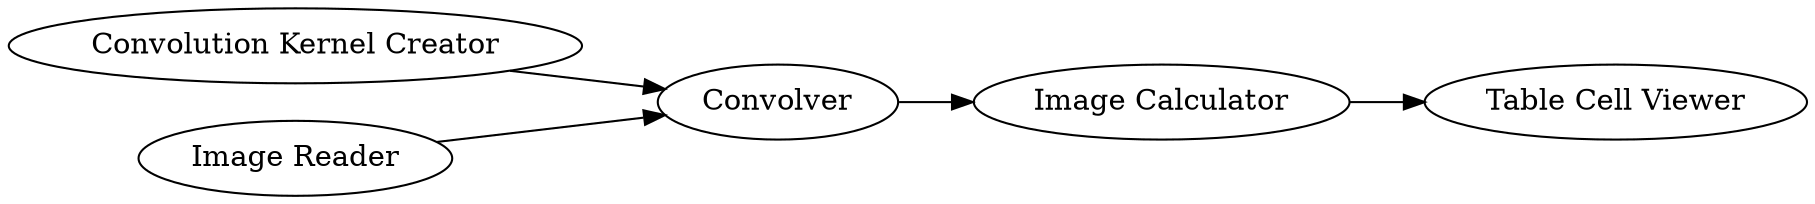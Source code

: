 digraph {
	18 [label="Convolution Kernel Creator"]
	19 [label=Convolver]
	21 [label="Image Calculator"]
	28 [label="Table Cell Viewer"]
	29 [label="Image Reader"]
	18 -> 19
	19 -> 21
	21 -> 28
	29 -> 19
	rankdir=LR
}
